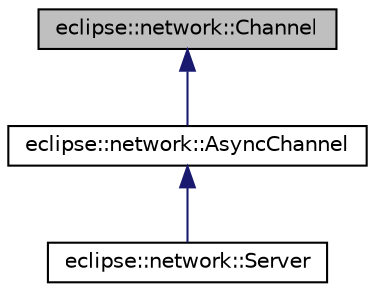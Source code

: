 digraph "eclipse::network::Channel"
{
  edge [fontname="Helvetica",fontsize="10",labelfontname="Helvetica",labelfontsize="10"];
  node [fontname="Helvetica",fontsize="10",shape=record];
  Node1 [label="eclipse::network::Channel",height=0.2,width=0.4,color="black", fillcolor="grey75", style="filled" fontcolor="black"];
  Node1 -> Node2 [dir="back",color="midnightblue",fontsize="10",style="solid",fontname="Helvetica"];
  Node2 [label="eclipse::network::AsyncChannel",height=0.2,width=0.4,color="black", fillcolor="white", style="filled",URL="$classeclipse_1_1network_1_1AsyncChannel.html",tooltip="Represent an opened channel between two endpoints. "];
  Node2 -> Node3 [dir="back",color="midnightblue",fontsize="10",style="solid",fontname="Helvetica"];
  Node3 [label="eclipse::network::Server",height=0.2,width=0.4,color="black", fillcolor="white", style="filled",URL="$classeclipse_1_1network_1_1Server.html"];
}
